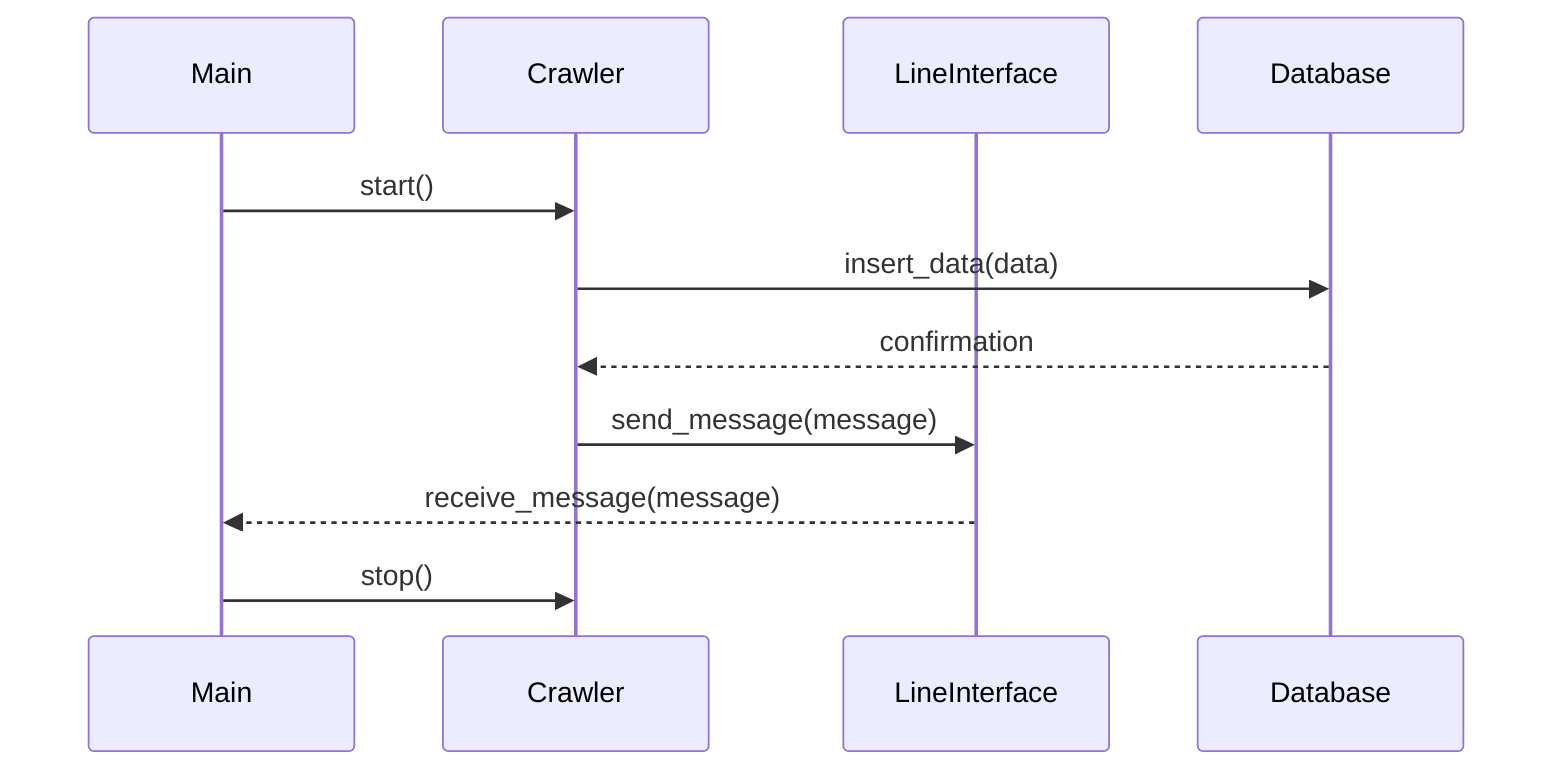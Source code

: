 sequenceDiagram
    participant M as Main
    participant C as Crawler
    participant L as LineInterface
    participant D as Database
    M->>C: start()
    C->>D: insert_data(data)
    D-->>C: confirmation
    C->>L: send_message(message)
    L-->>M: receive_message(message)
    M->>C: stop()